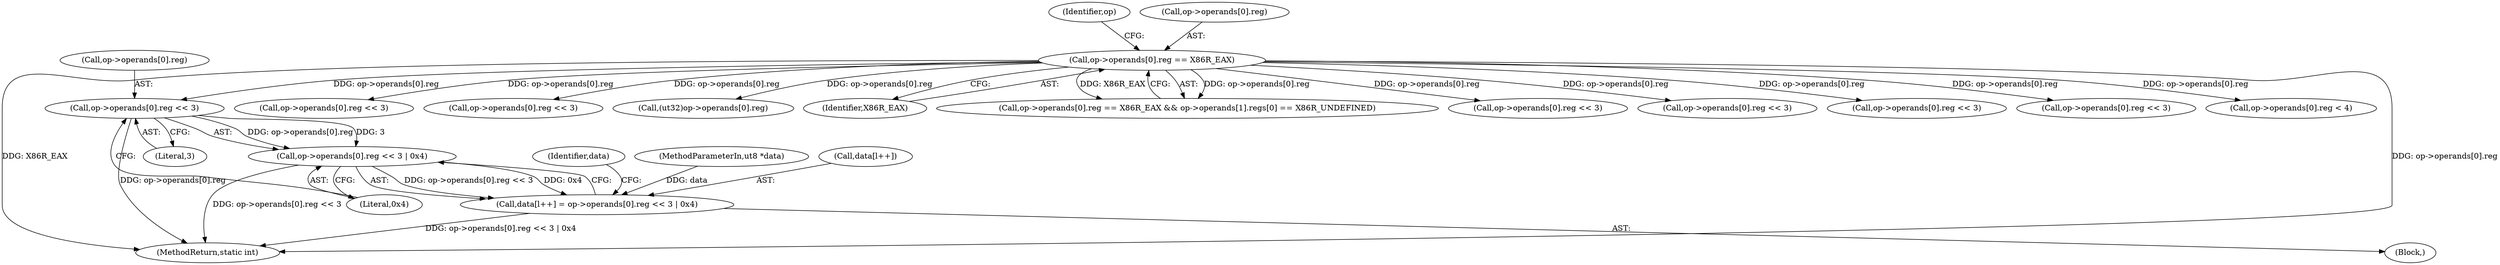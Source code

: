 digraph "0_radare2_f17bfd9f1da05f30f23a4dd05e9d2363e1406948@API" {
"1002566" [label="(Call,op->operands[0].reg << 3)"];
"1002031" [label="(Call,op->operands[0].reg == X86R_EAX)"];
"1002565" [label="(Call,op->operands[0].reg << 3 | 0x4)"];
"1002560" [label="(Call,data[l++] = op->operands[0].reg << 3 | 0x4)"];
"1002566" [label="(Call,op->operands[0].reg << 3)"];
"1002578" [label="(Identifier,data)"];
"1002567" [label="(Call,op->operands[0].reg)"];
"1002590" [label="(Call,op->operands[0].reg << 3)"];
"1002574" [label="(Literal,3)"];
"1002045" [label="(Identifier,op)"];
"1000104" [label="(MethodParameterIn,ut8 *data)"];
"1002796" [label="(Call,op->operands[0].reg << 3)"];
"1002314" [label="(Call,(ut32)op->operands[0].reg)"];
"1002575" [label="(Literal,0x4)"];
"1002560" [label="(Call,data[l++] = op->operands[0].reg << 3 | 0x4)"];
"1002565" [label="(Call,op->operands[0].reg << 3 | 0x4)"];
"1002039" [label="(Identifier,X86R_EAX)"];
"1002031" [label="(Call,op->operands[0].reg == X86R_EAX)"];
"1003220" [label="(MethodReturn,static int)"];
"1002030" [label="(Call,op->operands[0].reg == X86R_EAX && op->operands[1].regs[0] == X86R_UNDEFINED)"];
"1002651" [label="(Call,op->operands[0].reg << 3)"];
"1002925" [label="(Call,op->operands[0].reg << 3)"];
"1002229" [label="(Call,op->operands[0].reg << 3)"];
"1003048" [label="(Call,op->operands[0].reg << 3)"];
"1002032" [label="(Call,op->operands[0].reg)"];
"1002559" [label="(Block,)"];
"1002201" [label="(Call,op->operands[0].reg < 4)"];
"1002561" [label="(Call,data[l++])"];
"1002566" -> "1002565"  [label="AST: "];
"1002566" -> "1002574"  [label="CFG: "];
"1002567" -> "1002566"  [label="AST: "];
"1002574" -> "1002566"  [label="AST: "];
"1002575" -> "1002566"  [label="CFG: "];
"1002566" -> "1003220"  [label="DDG: op->operands[0].reg"];
"1002566" -> "1002565"  [label="DDG: op->operands[0].reg"];
"1002566" -> "1002565"  [label="DDG: 3"];
"1002031" -> "1002566"  [label="DDG: op->operands[0].reg"];
"1002031" -> "1002030"  [label="AST: "];
"1002031" -> "1002039"  [label="CFG: "];
"1002032" -> "1002031"  [label="AST: "];
"1002039" -> "1002031"  [label="AST: "];
"1002045" -> "1002031"  [label="CFG: "];
"1002030" -> "1002031"  [label="CFG: "];
"1002031" -> "1003220"  [label="DDG: op->operands[0].reg"];
"1002031" -> "1003220"  [label="DDG: X86R_EAX"];
"1002031" -> "1002030"  [label="DDG: op->operands[0].reg"];
"1002031" -> "1002030"  [label="DDG: X86R_EAX"];
"1002031" -> "1002201"  [label="DDG: op->operands[0].reg"];
"1002031" -> "1002229"  [label="DDG: op->operands[0].reg"];
"1002031" -> "1002314"  [label="DDG: op->operands[0].reg"];
"1002031" -> "1002590"  [label="DDG: op->operands[0].reg"];
"1002031" -> "1002651"  [label="DDG: op->operands[0].reg"];
"1002031" -> "1002796"  [label="DDG: op->operands[0].reg"];
"1002031" -> "1002925"  [label="DDG: op->operands[0].reg"];
"1002031" -> "1003048"  [label="DDG: op->operands[0].reg"];
"1002565" -> "1002560"  [label="AST: "];
"1002565" -> "1002575"  [label="CFG: "];
"1002575" -> "1002565"  [label="AST: "];
"1002560" -> "1002565"  [label="CFG: "];
"1002565" -> "1003220"  [label="DDG: op->operands[0].reg << 3"];
"1002565" -> "1002560"  [label="DDG: op->operands[0].reg << 3"];
"1002565" -> "1002560"  [label="DDG: 0x4"];
"1002560" -> "1002559"  [label="AST: "];
"1002561" -> "1002560"  [label="AST: "];
"1002578" -> "1002560"  [label="CFG: "];
"1002560" -> "1003220"  [label="DDG: op->operands[0].reg << 3 | 0x4"];
"1000104" -> "1002560"  [label="DDG: data"];
}
